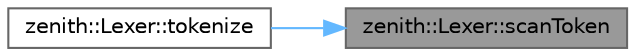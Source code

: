 digraph "zenith::Lexer::scanToken"
{
 // LATEX_PDF_SIZE
  bgcolor="transparent";
  edge [fontname=Helvetica,fontsize=10,labelfontname=Helvetica,labelfontsize=10];
  node [fontname=Helvetica,fontsize=10,shape=box,height=0.2,width=0.4];
  rankdir="RL";
  Node1 [id="Node000001",label="zenith::Lexer::scanToken",height=0.2,width=0.4,color="gray40", fillcolor="grey60", style="filled", fontcolor="black",tooltip=" "];
  Node1 -> Node2 [id="edge1_Node000001_Node000002",dir="back",color="steelblue1",style="solid",tooltip=" "];
  Node2 [id="Node000002",label="zenith::Lexer::tokenize",height=0.2,width=0.4,color="grey40", fillcolor="white", style="filled",URL="$classzenith_1_1_lexer.html#a6b7c554b656b86d33c2c9845b0cc49e2",tooltip=" "];
}
